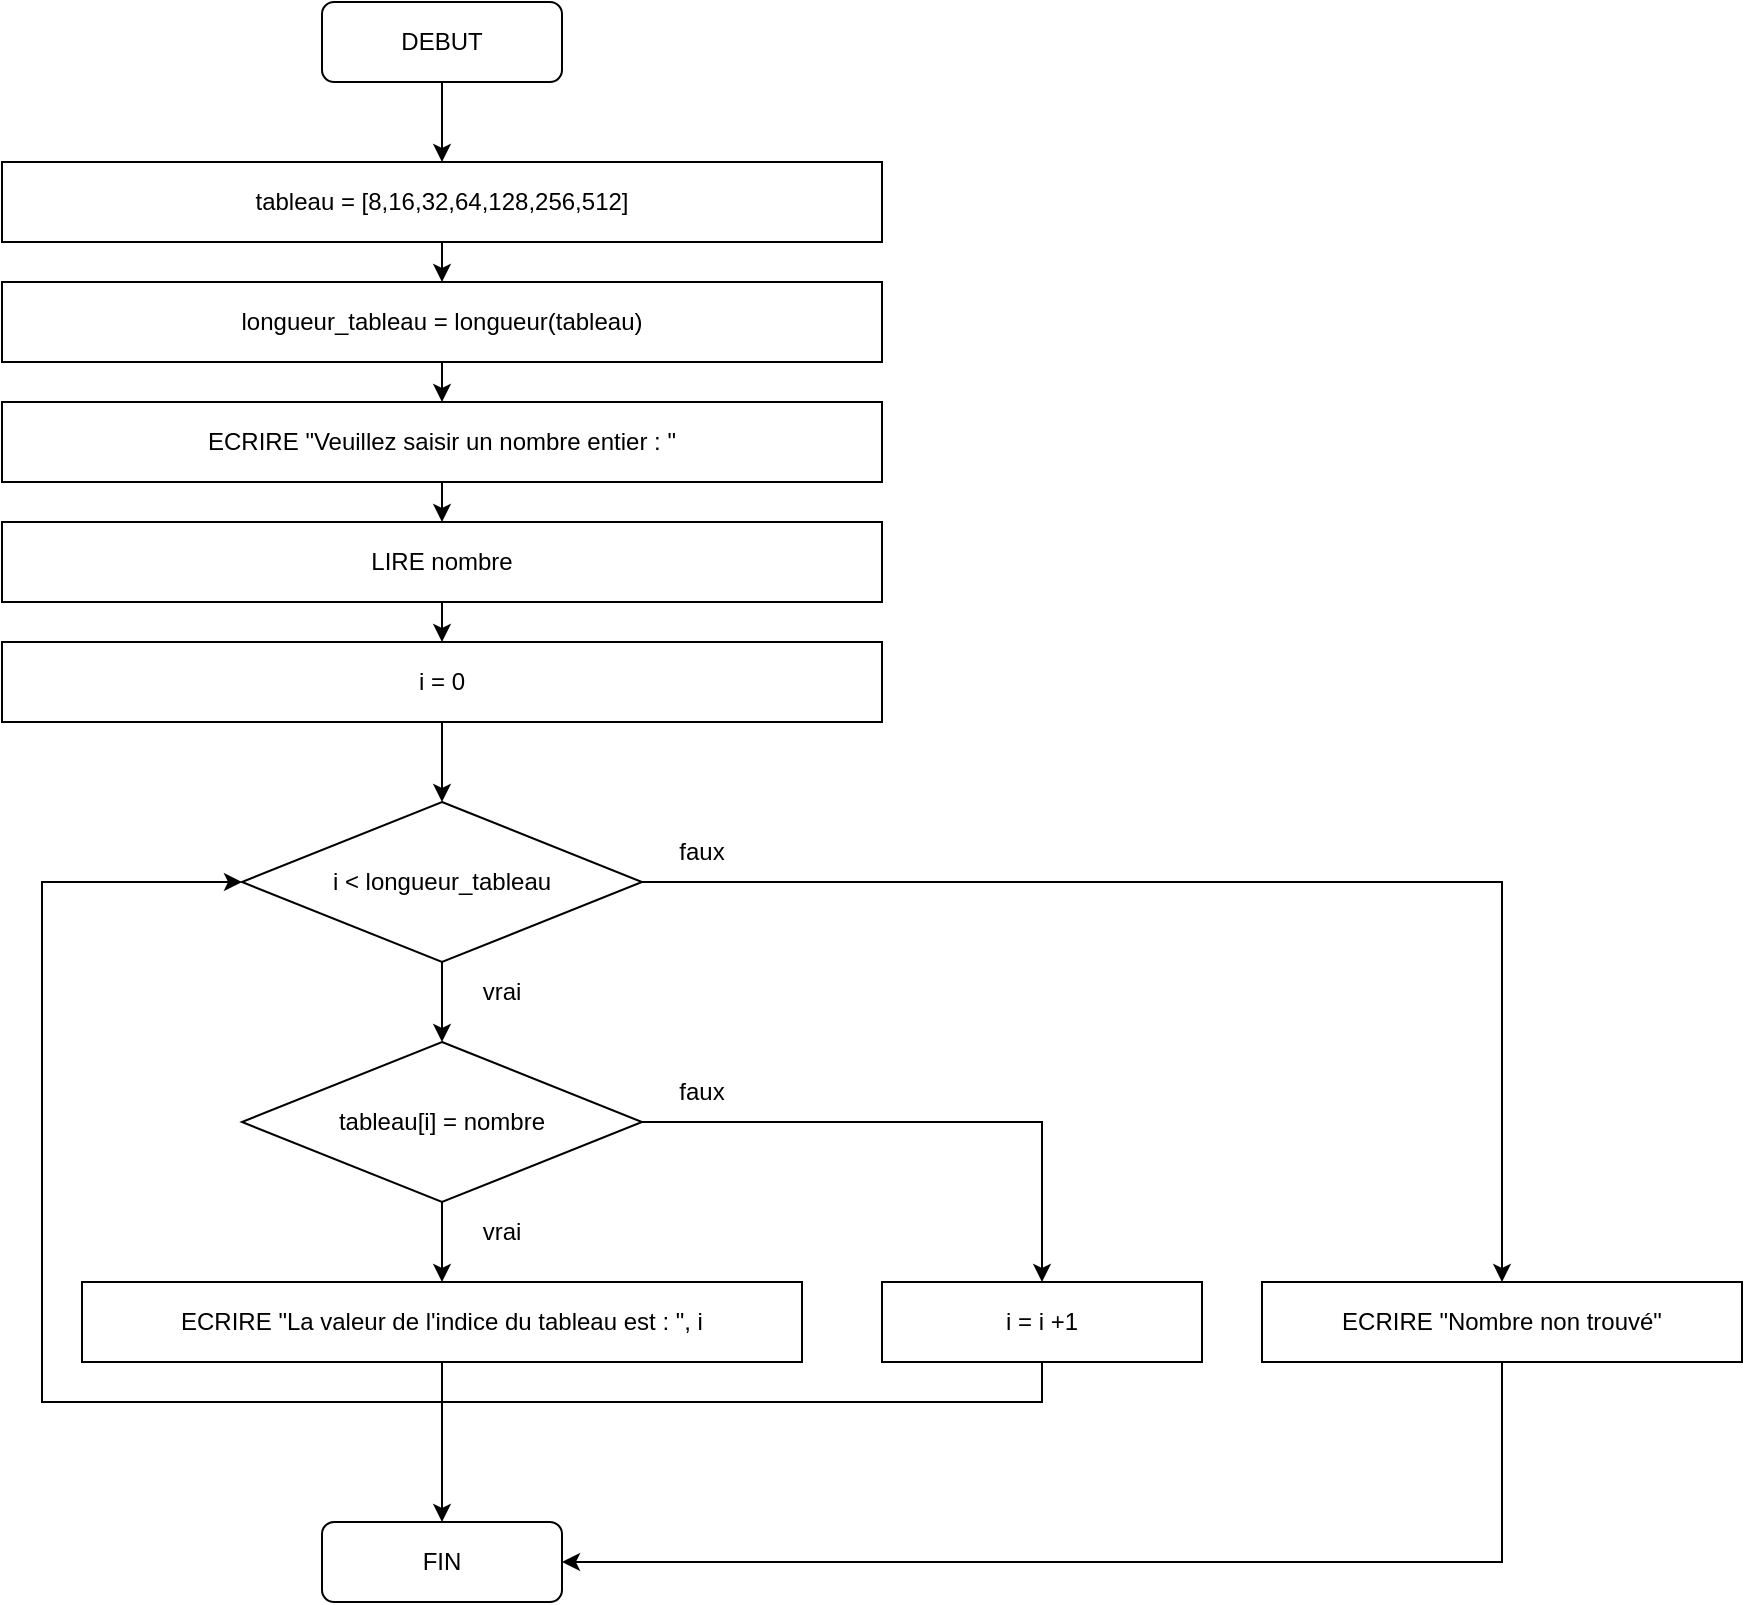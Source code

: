 <mxfile version="18.0.2" type="device"><diagram id="1ko6yxOi7Nf19Ho9WuUp" name="Page-1"><mxGraphModel dx="1422" dy="764" grid="1" gridSize="10" guides="1" tooltips="1" connect="1" arrows="1" fold="1" page="1" pageScale="1" pageWidth="827" pageHeight="1169" math="0" shadow="0"><root><mxCell id="0"/><mxCell id="1" parent="0"/><mxCell id="6nVTdduaqJgNWVJxI3dd-1" value="" style="rounded=1;whiteSpace=wrap;html=1;fillColor=none;" parent="1" vertex="1"><mxGeometry x="240" y="40" width="120" height="40" as="geometry"/></mxCell><mxCell id="6nVTdduaqJgNWVJxI3dd-2" value="DEBUT" style="text;html=1;strokeColor=none;fillColor=none;align=center;verticalAlign=middle;whiteSpace=wrap;rounded=0;" parent="1" vertex="1"><mxGeometry x="270" y="45" width="60" height="30" as="geometry"/></mxCell><mxCell id="6nVTdduaqJgNWVJxI3dd-3" value="&lt;span style=&quot;&quot;&gt;tableau = [8,16,32,64,128,256,512]&lt;/span&gt;" style="rounded=0;whiteSpace=wrap;html=1;fillColor=none;" parent="1" vertex="1"><mxGeometry x="80" y="120" width="440" height="40" as="geometry"/></mxCell><mxCell id="6nVTdduaqJgNWVJxI3dd-5" value="&lt;span style=&quot;&quot;&gt;longueur_tableau = longueur(tableau)&lt;/span&gt;" style="rounded=0;whiteSpace=wrap;html=1;fillColor=none;" parent="1" vertex="1"><mxGeometry x="80" y="180" width="440" height="40" as="geometry"/></mxCell><mxCell id="6nVTdduaqJgNWVJxI3dd-7" value="&lt;span style=&quot;&quot;&gt;ECRIRE &quot;Veuillez saisir un nombre entier : &quot;&lt;/span&gt;" style="rounded=0;whiteSpace=wrap;html=1;fillColor=none;" parent="1" vertex="1"><mxGeometry x="80" y="240" width="440" height="40" as="geometry"/></mxCell><mxCell id="6nVTdduaqJgNWVJxI3dd-9" value="&lt;span style=&quot;&quot;&gt;LIRE nombre&lt;/span&gt;" style="rounded=0;whiteSpace=wrap;html=1;fillColor=none;" parent="1" vertex="1"><mxGeometry x="80" y="300" width="440" height="40" as="geometry"/></mxCell><mxCell id="6nVTdduaqJgNWVJxI3dd-12" value="" style="endArrow=classic;html=1;rounded=0;exitX=0.5;exitY=1;exitDx=0;exitDy=0;entryX=0.5;entryY=0;entryDx=0;entryDy=0;entryPerimeter=0;" parent="1" source="6nVTdduaqJgNWVJxI3dd-1" target="6nVTdduaqJgNWVJxI3dd-3" edge="1"><mxGeometry width="50" height="50" relative="1" as="geometry"><mxPoint x="290" y="400" as="sourcePoint"/><mxPoint x="340" y="350" as="targetPoint"/></mxGeometry></mxCell><mxCell id="6nVTdduaqJgNWVJxI3dd-14" value="" style="endArrow=classic;html=1;rounded=0;exitX=0.5;exitY=1;exitDx=0;exitDy=0;entryX=0.5;entryY=0;entryDx=0;entryDy=0;" parent="1" source="6nVTdduaqJgNWVJxI3dd-3" target="6nVTdduaqJgNWVJxI3dd-5" edge="1"><mxGeometry width="50" height="50" relative="1" as="geometry"><mxPoint x="290" y="400" as="sourcePoint"/><mxPoint x="340" y="350" as="targetPoint"/></mxGeometry></mxCell><mxCell id="6nVTdduaqJgNWVJxI3dd-15" value="" style="endArrow=classic;html=1;rounded=0;exitX=0.5;exitY=1;exitDx=0;exitDy=0;entryX=0.5;entryY=0;entryDx=0;entryDy=0;" parent="1" source="6nVTdduaqJgNWVJxI3dd-5" target="6nVTdduaqJgNWVJxI3dd-7" edge="1"><mxGeometry width="50" height="50" relative="1" as="geometry"><mxPoint x="300" y="270" as="sourcePoint"/><mxPoint x="350" y="220" as="targetPoint"/></mxGeometry></mxCell><mxCell id="6nVTdduaqJgNWVJxI3dd-16" value="" style="endArrow=classic;html=1;rounded=0;exitX=0.5;exitY=1;exitDx=0;exitDy=0;entryX=0.5;entryY=0;entryDx=0;entryDy=0;" parent="1" source="6nVTdduaqJgNWVJxI3dd-7" target="6nVTdduaqJgNWVJxI3dd-9" edge="1"><mxGeometry width="50" height="50" relative="1" as="geometry"><mxPoint x="300" y="270" as="sourcePoint"/><mxPoint x="350" y="220" as="targetPoint"/></mxGeometry></mxCell><mxCell id="6nVTdduaqJgNWVJxI3dd-25" style="edgeStyle=orthogonalEdgeStyle;rounded=0;orthogonalLoop=1;jettySize=auto;html=1;exitX=0.5;exitY=1;exitDx=0;exitDy=0;entryX=0.5;entryY=0;entryDx=0;entryDy=0;" parent="1" source="6nVTdduaqJgNWVJxI3dd-17" target="6nVTdduaqJgNWVJxI3dd-23" edge="1"><mxGeometry relative="1" as="geometry"/></mxCell><mxCell id="6nVTdduaqJgNWVJxI3dd-17" value="&lt;span style=&quot;&quot;&gt;i &amp;lt; longueur_tableau&lt;/span&gt;" style="rhombus;whiteSpace=wrap;html=1;fillColor=none;" parent="1" vertex="1"><mxGeometry x="200" y="440" width="200" height="80" as="geometry"/></mxCell><mxCell id="6nVTdduaqJgNWVJxI3dd-18" value="&lt;span style=&quot;&quot;&gt;i = 0&lt;/span&gt;" style="rounded=0;whiteSpace=wrap;html=1;fillColor=none;" parent="1" vertex="1"><mxGeometry x="80" y="360" width="440" height="40" as="geometry"/></mxCell><mxCell id="6nVTdduaqJgNWVJxI3dd-20" value="" style="endArrow=classic;html=1;rounded=0;exitX=0.5;exitY=1;exitDx=0;exitDy=0;entryX=0.5;entryY=0;entryDx=0;entryDy=0;" parent="1" source="6nVTdduaqJgNWVJxI3dd-9" target="6nVTdduaqJgNWVJxI3dd-18" edge="1"><mxGeometry width="50" height="50" relative="1" as="geometry"><mxPoint x="260" y="510" as="sourcePoint"/><mxPoint x="310" y="460" as="targetPoint"/></mxGeometry></mxCell><mxCell id="6nVTdduaqJgNWVJxI3dd-22" value="" style="endArrow=classic;html=1;rounded=0;exitX=0.5;exitY=1;exitDx=0;exitDy=0;entryX=0.5;entryY=0;entryDx=0;entryDy=0;" parent="1" source="6nVTdduaqJgNWVJxI3dd-18" target="6nVTdduaqJgNWVJxI3dd-17" edge="1"><mxGeometry width="50" height="50" relative="1" as="geometry"><mxPoint x="260" y="500" as="sourcePoint"/><mxPoint x="310" y="450" as="targetPoint"/></mxGeometry></mxCell><mxCell id="6nVTdduaqJgNWVJxI3dd-28" style="edgeStyle=orthogonalEdgeStyle;rounded=0;orthogonalLoop=1;jettySize=auto;html=1;entryX=0.5;entryY=0;entryDx=0;entryDy=0;" parent="1" source="6nVTdduaqJgNWVJxI3dd-23" target="6nVTdduaqJgNWVJxI3dd-26" edge="1"><mxGeometry relative="1" as="geometry"/></mxCell><mxCell id="6nVTdduaqJgNWVJxI3dd-23" value="&lt;span style=&quot;&quot;&gt;tableau[i] = nombre&lt;/span&gt;" style="rhombus;whiteSpace=wrap;html=1;fillColor=none;" parent="1" vertex="1"><mxGeometry x="200" y="560" width="200" height="80" as="geometry"/></mxCell><mxCell id="6nVTdduaqJgNWVJxI3dd-34" style="edgeStyle=orthogonalEdgeStyle;rounded=0;orthogonalLoop=1;jettySize=auto;html=1;exitX=0.5;exitY=1;exitDx=0;exitDy=0;entryX=0.5;entryY=0;entryDx=0;entryDy=0;" parent="1" source="6nVTdduaqJgNWVJxI3dd-26" target="6nVTdduaqJgNWVJxI3dd-32" edge="1"><mxGeometry relative="1" as="geometry"/></mxCell><mxCell id="6nVTdduaqJgNWVJxI3dd-26" value="&lt;span style=&quot;&quot;&gt;ECRIRE &quot;La valeur de l'indice du tableau est : &quot;, i&lt;/span&gt;" style="rounded=0;whiteSpace=wrap;html=1;fillColor=none;" parent="1" vertex="1"><mxGeometry x="120" y="680" width="360" height="40" as="geometry"/></mxCell><mxCell id="SqqyqMa96FYjn9lGzn2M-9" style="edgeStyle=orthogonalEdgeStyle;rounded=0;orthogonalLoop=1;jettySize=auto;html=1;exitX=0.5;exitY=1;exitDx=0;exitDy=0;entryX=1;entryY=0.5;entryDx=0;entryDy=0;" edge="1" parent="1" source="6nVTdduaqJgNWVJxI3dd-29" target="6nVTdduaqJgNWVJxI3dd-32"><mxGeometry relative="1" as="geometry"/></mxCell><mxCell id="6nVTdduaqJgNWVJxI3dd-29" value="&lt;span style=&quot;&quot;&gt;ECRIRE &quot;Nombre non trouvé&quot;&lt;/span&gt;" style="rounded=0;whiteSpace=wrap;html=1;fillColor=none;" parent="1" vertex="1"><mxGeometry x="710" y="680" width="240" height="40" as="geometry"/></mxCell><mxCell id="6nVTdduaqJgNWVJxI3dd-32" value="&lt;span style=&quot;&quot;&gt;FIN&lt;/span&gt;" style="rounded=1;whiteSpace=wrap;html=1;fillColor=none;" parent="1" vertex="1"><mxGeometry x="240" y="800" width="120" height="40" as="geometry"/></mxCell><mxCell id="SqqyqMa96FYjn9lGzn2M-5" style="edgeStyle=orthogonalEdgeStyle;rounded=0;orthogonalLoop=1;jettySize=auto;html=1;exitX=0;exitY=1;exitDx=0;exitDy=0;entryX=0.5;entryY=0;entryDx=0;entryDy=0;" edge="1" parent="1" source="6nVTdduaqJgNWVJxI3dd-39" target="6nVTdduaqJgNWVJxI3dd-29"><mxGeometry relative="1" as="geometry"><Array as="points"><mxPoint x="830" y="480"/></Array></mxGeometry></mxCell><mxCell id="6nVTdduaqJgNWVJxI3dd-39" value="faux" style="text;html=1;strokeColor=none;fillColor=none;align=center;verticalAlign=middle;whiteSpace=wrap;rounded=0;" parent="1" vertex="1"><mxGeometry x="400" y="450" width="60" height="30" as="geometry"/></mxCell><mxCell id="6nVTdduaqJgNWVJxI3dd-40" value="vrai" style="text;html=1;strokeColor=none;fillColor=none;align=center;verticalAlign=middle;whiteSpace=wrap;rounded=0;" parent="1" vertex="1"><mxGeometry x="300" y="520" width="60" height="30" as="geometry"/></mxCell><mxCell id="6nVTdduaqJgNWVJxI3dd-41" value="vrai" style="text;html=1;strokeColor=none;fillColor=none;align=center;verticalAlign=middle;whiteSpace=wrap;rounded=0;" parent="1" vertex="1"><mxGeometry x="300" y="640" width="60" height="30" as="geometry"/></mxCell><mxCell id="SqqyqMa96FYjn9lGzn2M-7" style="edgeStyle=orthogonalEdgeStyle;rounded=0;orthogonalLoop=1;jettySize=auto;html=1;exitX=0;exitY=1;exitDx=0;exitDy=0;entryX=0.5;entryY=0;entryDx=0;entryDy=0;" edge="1" parent="1" source="6nVTdduaqJgNWVJxI3dd-42" target="SqqyqMa96FYjn9lGzn2M-6"><mxGeometry relative="1" as="geometry"><Array as="points"><mxPoint x="600" y="600"/></Array></mxGeometry></mxCell><mxCell id="6nVTdduaqJgNWVJxI3dd-42" value="faux" style="text;html=1;strokeColor=none;fillColor=none;align=center;verticalAlign=middle;whiteSpace=wrap;rounded=0;" parent="1" vertex="1"><mxGeometry x="400" y="570" width="60" height="30" as="geometry"/></mxCell><mxCell id="SqqyqMa96FYjn9lGzn2M-8" style="edgeStyle=orthogonalEdgeStyle;rounded=0;orthogonalLoop=1;jettySize=auto;html=1;exitX=0.5;exitY=1;exitDx=0;exitDy=0;entryX=0;entryY=0.5;entryDx=0;entryDy=0;" edge="1" parent="1" source="SqqyqMa96FYjn9lGzn2M-6" target="6nVTdduaqJgNWVJxI3dd-17"><mxGeometry relative="1" as="geometry"><Array as="points"><mxPoint x="600" y="740"/><mxPoint x="100" y="740"/><mxPoint x="100" y="480"/></Array></mxGeometry></mxCell><mxCell id="SqqyqMa96FYjn9lGzn2M-6" value="i = i +1" style="rounded=0;whiteSpace=wrap;html=1;fillColor=none;" vertex="1" parent="1"><mxGeometry x="520" y="680" width="160" height="40" as="geometry"/></mxCell></root></mxGraphModel></diagram></mxfile>
